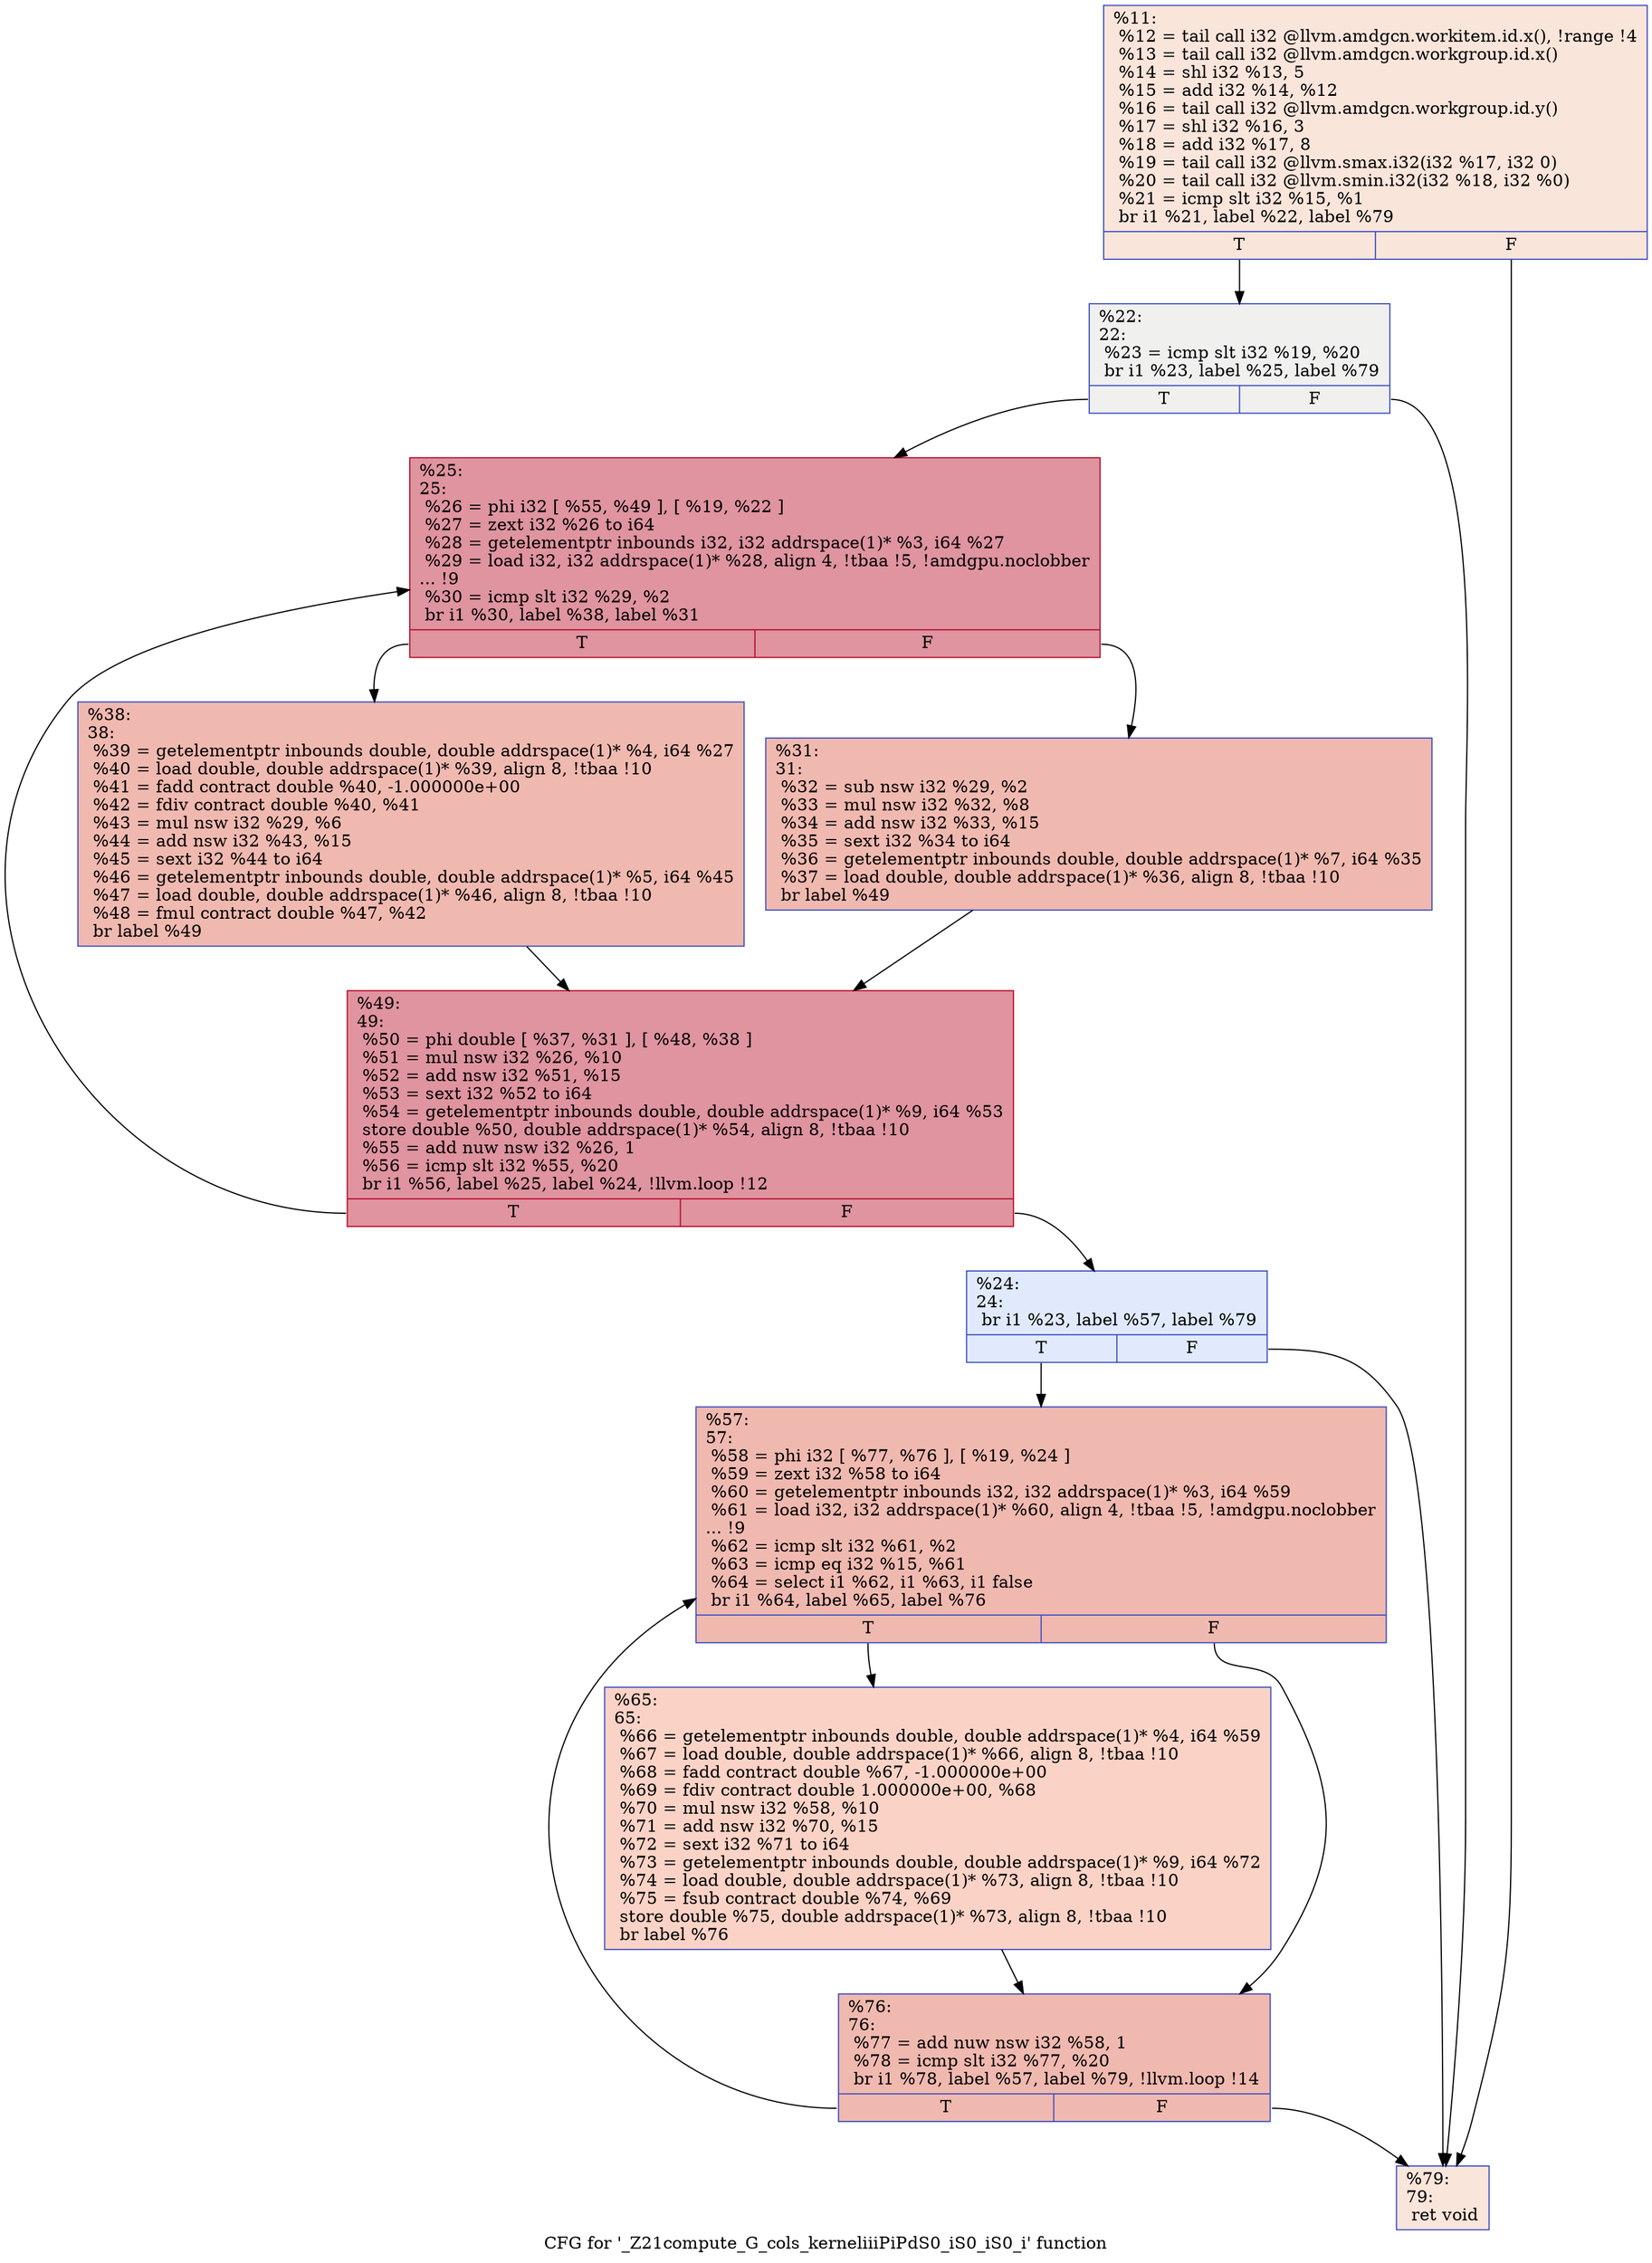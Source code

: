 digraph "CFG for '_Z21compute_G_cols_kerneliiiPiPdS0_iS0_iS0_i' function" {
	label="CFG for '_Z21compute_G_cols_kerneliiiPiPdS0_iS0_iS0_i' function";

	Node0x4cb32b0 [shape=record,color="#3d50c3ff", style=filled, fillcolor="#f4c5ad70",label="{%11:\l  %12 = tail call i32 @llvm.amdgcn.workitem.id.x(), !range !4\l  %13 = tail call i32 @llvm.amdgcn.workgroup.id.x()\l  %14 = shl i32 %13, 5\l  %15 = add i32 %14, %12\l  %16 = tail call i32 @llvm.amdgcn.workgroup.id.y()\l  %17 = shl i32 %16, 3\l  %18 = add i32 %17, 8\l  %19 = tail call i32 @llvm.smax.i32(i32 %17, i32 0)\l  %20 = tail call i32 @llvm.smin.i32(i32 %18, i32 %0)\l  %21 = icmp slt i32 %15, %1\l  br i1 %21, label %22, label %79\l|{<s0>T|<s1>F}}"];
	Node0x4cb32b0:s0 -> Node0x4cb5e80;
	Node0x4cb32b0:s1 -> Node0x4cb5f10;
	Node0x4cb5e80 [shape=record,color="#3d50c3ff", style=filled, fillcolor="#dedcdb70",label="{%22:\l22:                                               \l  %23 = icmp slt i32 %19, %20\l  br i1 %23, label %25, label %79\l|{<s0>T|<s1>F}}"];
	Node0x4cb5e80:s0 -> Node0x4cb60e0;
	Node0x4cb5e80:s1 -> Node0x4cb5f10;
	Node0x4cb61e0 [shape=record,color="#3d50c3ff", style=filled, fillcolor="#b9d0f970",label="{%24:\l24:                                               \l  br i1 %23, label %57, label %79\l|{<s0>T|<s1>F}}"];
	Node0x4cb61e0:s0 -> Node0x4cb6270;
	Node0x4cb61e0:s1 -> Node0x4cb5f10;
	Node0x4cb60e0 [shape=record,color="#b70d28ff", style=filled, fillcolor="#b70d2870",label="{%25:\l25:                                               \l  %26 = phi i32 [ %55, %49 ], [ %19, %22 ]\l  %27 = zext i32 %26 to i64\l  %28 = getelementptr inbounds i32, i32 addrspace(1)* %3, i64 %27\l  %29 = load i32, i32 addrspace(1)* %28, align 4, !tbaa !5, !amdgpu.noclobber\l... !9\l  %30 = icmp slt i32 %29, %2\l  br i1 %30, label %38, label %31\l|{<s0>T|<s1>F}}"];
	Node0x4cb60e0:s0 -> Node0x4cb6a50;
	Node0x4cb60e0:s1 -> Node0x4cb6ae0;
	Node0x4cb6ae0 [shape=record,color="#3d50c3ff", style=filled, fillcolor="#de614d70",label="{%31:\l31:                                               \l  %32 = sub nsw i32 %29, %2\l  %33 = mul nsw i32 %32, %8\l  %34 = add nsw i32 %33, %15\l  %35 = sext i32 %34 to i64\l  %36 = getelementptr inbounds double, double addrspace(1)* %7, i64 %35\l  %37 = load double, double addrspace(1)* %36, align 8, !tbaa !10\l  br label %49\l}"];
	Node0x4cb6ae0 -> Node0x4cb63a0;
	Node0x4cb6a50 [shape=record,color="#3d50c3ff", style=filled, fillcolor="#de614d70",label="{%38:\l38:                                               \l  %39 = getelementptr inbounds double, double addrspace(1)* %4, i64 %27\l  %40 = load double, double addrspace(1)* %39, align 8, !tbaa !10\l  %41 = fadd contract double %40, -1.000000e+00\l  %42 = fdiv contract double %40, %41\l  %43 = mul nsw i32 %29, %6\l  %44 = add nsw i32 %43, %15\l  %45 = sext i32 %44 to i64\l  %46 = getelementptr inbounds double, double addrspace(1)* %5, i64 %45\l  %47 = load double, double addrspace(1)* %46, align 8, !tbaa !10\l  %48 = fmul contract double %47, %42\l  br label %49\l}"];
	Node0x4cb6a50 -> Node0x4cb63a0;
	Node0x4cb63a0 [shape=record,color="#b70d28ff", style=filled, fillcolor="#b70d2870",label="{%49:\l49:                                               \l  %50 = phi double [ %37, %31 ], [ %48, %38 ]\l  %51 = mul nsw i32 %26, %10\l  %52 = add nsw i32 %51, %15\l  %53 = sext i32 %52 to i64\l  %54 = getelementptr inbounds double, double addrspace(1)* %9, i64 %53\l  store double %50, double addrspace(1)* %54, align 8, !tbaa !10\l  %55 = add nuw nsw i32 %26, 1\l  %56 = icmp slt i32 %55, %20\l  br i1 %56, label %25, label %24, !llvm.loop !12\l|{<s0>T|<s1>F}}"];
	Node0x4cb63a0:s0 -> Node0x4cb60e0;
	Node0x4cb63a0:s1 -> Node0x4cb61e0;
	Node0x4cb6270 [shape=record,color="#3d50c3ff", style=filled, fillcolor="#de614d70",label="{%57:\l57:                                               \l  %58 = phi i32 [ %77, %76 ], [ %19, %24 ]\l  %59 = zext i32 %58 to i64\l  %60 = getelementptr inbounds i32, i32 addrspace(1)* %3, i64 %59\l  %61 = load i32, i32 addrspace(1)* %60, align 4, !tbaa !5, !amdgpu.noclobber\l... !9\l  %62 = icmp slt i32 %61, %2\l  %63 = icmp eq i32 %15, %61\l  %64 = select i1 %62, i1 %63, i1 false\l  br i1 %64, label %65, label %76\l|{<s0>T|<s1>F}}"];
	Node0x4cb6270:s0 -> Node0x4cb6cb0;
	Node0x4cb6270:s1 -> Node0x4cb8dc0;
	Node0x4cb6cb0 [shape=record,color="#3d50c3ff", style=filled, fillcolor="#f59c7d70",label="{%65:\l65:                                               \l  %66 = getelementptr inbounds double, double addrspace(1)* %4, i64 %59\l  %67 = load double, double addrspace(1)* %66, align 8, !tbaa !10\l  %68 = fadd contract double %67, -1.000000e+00\l  %69 = fdiv contract double 1.000000e+00, %68\l  %70 = mul nsw i32 %58, %10\l  %71 = add nsw i32 %70, %15\l  %72 = sext i32 %71 to i64\l  %73 = getelementptr inbounds double, double addrspace(1)* %9, i64 %72\l  %74 = load double, double addrspace(1)* %73, align 8, !tbaa !10\l  %75 = fsub contract double %74, %69\l  store double %75, double addrspace(1)* %73, align 8, !tbaa !10\l  br label %76\l}"];
	Node0x4cb6cb0 -> Node0x4cb8dc0;
	Node0x4cb8dc0 [shape=record,color="#3d50c3ff", style=filled, fillcolor="#de614d70",label="{%76:\l76:                                               \l  %77 = add nuw nsw i32 %58, 1\l  %78 = icmp slt i32 %77, %20\l  br i1 %78, label %57, label %79, !llvm.loop !14\l|{<s0>T|<s1>F}}"];
	Node0x4cb8dc0:s0 -> Node0x4cb6270;
	Node0x4cb8dc0:s1 -> Node0x4cb5f10;
	Node0x4cb5f10 [shape=record,color="#3d50c3ff", style=filled, fillcolor="#f4c5ad70",label="{%79:\l79:                                               \l  ret void\l}"];
}

